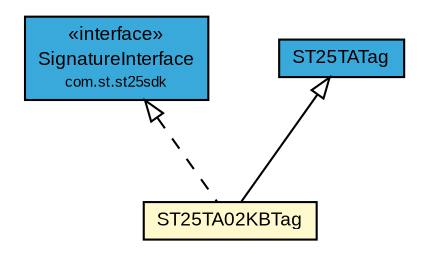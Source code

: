 #!/usr/local/bin/dot
#
# Class diagram 
# Generated by UMLGraph version R5_7_2-3-gee82a7 (http://www.umlgraph.org/)
#

digraph G {
	edge [fontname="arial",fontsize=10,labelfontname="arial",labelfontsize=10];
	node [fontname="arial",fontsize=10,shape=plaintext];
	nodesep=0.25;
	ranksep=0.5;
	// com.st.st25sdk.SignatureInterface
	c24872 [label=<<table title="com.st.st25sdk.SignatureInterface" border="0" cellborder="1" cellspacing="0" cellpadding="2" port="p" bgcolor="#39a9dc" href="../../SignatureInterface.html">
		<tr><td><table border="0" cellspacing="0" cellpadding="1">
<tr><td align="center" balign="center"> &#171;interface&#187; </td></tr>
<tr><td align="center" balign="center"> SignatureInterface </td></tr>
<tr><td align="center" balign="center"><font point-size="7.0"> com.st.st25sdk </font></td></tr>
		</table></td></tr>
		</table>>, URL="../../SignatureInterface.html", fontname="arial", fontcolor="black", fontsize=9.0];
	// com.st.st25sdk.type4a.st25ta.ST25TATag
	c24977 [label=<<table title="com.st.st25sdk.type4a.st25ta.ST25TATag" border="0" cellborder="1" cellspacing="0" cellpadding="2" port="p" bgcolor="#39a9dc" href="./ST25TATag.html">
		<tr><td><table border="0" cellspacing="0" cellpadding="1">
<tr><td align="center" balign="center"> ST25TATag </td></tr>
		</table></td></tr>
		</table>>, URL="./ST25TATag.html", fontname="arial", fontcolor="black", fontsize=9.0];
	// com.st.st25sdk.type4a.st25ta.ST25TA02KBTag
	c24984 [label=<<table title="com.st.st25sdk.type4a.st25ta.ST25TA02KBTag" border="0" cellborder="1" cellspacing="0" cellpadding="2" port="p" bgcolor="lemonChiffon" href="./ST25TA02KBTag.html">
		<tr><td><table border="0" cellspacing="0" cellpadding="1">
<tr><td align="center" balign="center"> ST25TA02KBTag </td></tr>
		</table></td></tr>
		</table>>, URL="./ST25TA02KBTag.html", fontname="arial", fontcolor="black", fontsize=9.0];
	//com.st.st25sdk.type4a.st25ta.ST25TA02KBTag extends com.st.st25sdk.type4a.st25ta.ST25TATag
	c24977:p -> c24984:p [dir=back,arrowtail=empty];
	//com.st.st25sdk.type4a.st25ta.ST25TA02KBTag implements com.st.st25sdk.SignatureInterface
	c24872:p -> c24984:p [dir=back,arrowtail=empty,style=dashed];
}

